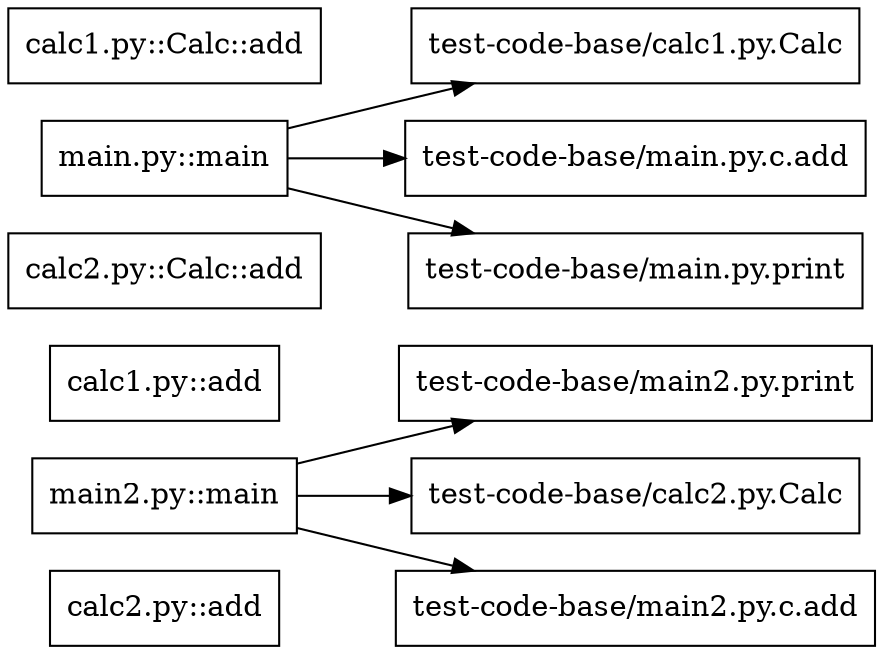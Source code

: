digraph CallGraph {
  rankdir=LR;
  node [shape=box];
  "test-code-base/calc2.py.add" [label="calc2.py::add"];
  "test-code-base/main2.py.main" [label="main2.py::main"];
  "test-code-base/calc1.py.add" [label="calc1.py::add"];
  "test-code-base/calc2.py.Calc.add" [label="calc2.py::Calc::add"];
  "test-code-base/main.py.main" [label="main.py::main"];
  "test-code-base/calc1.py.Calc.add" [label="calc1.py::Calc::add"];
  "test-code-base/main.py.main" -> "test-code-base/calc1.py.Calc";
  "test-code-base/main.py.main" -> "test-code-base/main.py.c.add";
  "test-code-base/main.py.main" -> "test-code-base/main.py.print";
  "test-code-base/main2.py.main" -> "test-code-base/main2.py.print";
  "test-code-base/main2.py.main" -> "test-code-base/calc2.py.Calc";
  "test-code-base/main2.py.main" -> "test-code-base/main2.py.c.add";
}